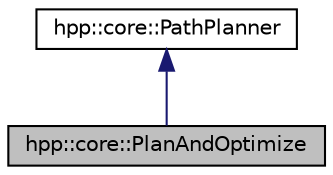 digraph "hpp::core::PlanAndOptimize"
{
  edge [fontname="Helvetica",fontsize="10",labelfontname="Helvetica",labelfontsize="10"];
  node [fontname="Helvetica",fontsize="10",shape=record];
  Node1 [label="hpp::core::PlanAndOptimize",height=0.2,width=0.4,color="black", fillcolor="grey75", style="filled" fontcolor="black"];
  Node2 -> Node1 [dir="back",color="midnightblue",fontsize="10",style="solid",fontname="Helvetica"];
  Node2 [label="hpp::core::PathPlanner",height=0.2,width=0.4,color="black", fillcolor="white", style="filled",URL="$a00038.html",tooltip="Path planner. "];
}
